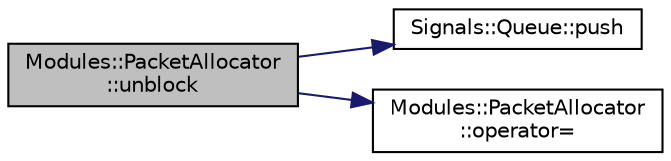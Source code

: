 digraph "Modules::PacketAllocator::unblock"
{
 // INTERACTIVE_SVG=YES
  edge [fontname="Helvetica",fontsize="10",labelfontname="Helvetica",labelfontsize="10"];
  node [fontname="Helvetica",fontsize="10",shape=record];
  rankdir="LR";
  Node1 [label="Modules::PacketAllocator\l::unblock",height=0.2,width=0.4,color="black", fillcolor="grey75", style="filled", fontcolor="black"];
  Node1 -> Node2 [color="midnightblue",fontsize="10",style="solid",fontname="Helvetica"];
  Node2 [label="Signals::Queue::push",height=0.2,width=0.4,color="black", fillcolor="white", style="filled",URL="$class_signals_1_1_queue.html#a255cde8d1c278bd8a83de77148e8218f"];
  Node1 -> Node3 [color="midnightblue",fontsize="10",style="solid",fontname="Helvetica"];
  Node3 [label="Modules::PacketAllocator\l::operator=",height=0.2,width=0.4,color="black", fillcolor="white", style="filled",URL="$class_modules_1_1_packet_allocator.html#a385d65f2f87f4847060fe5e84c657164"];
}
